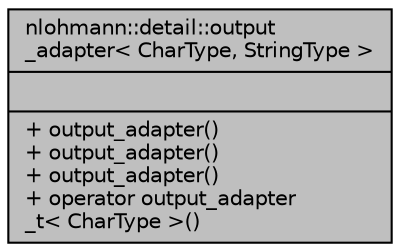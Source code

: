 digraph "nlohmann::detail::output_adapter&lt; CharType, StringType &gt;"
{
 // INTERACTIVE_SVG=YES
  bgcolor="transparent";
  edge [fontname="Helvetica",fontsize="10",labelfontname="Helvetica",labelfontsize="10"];
  node [fontname="Helvetica",fontsize="10",shape=record];
  Node1 [label="{nlohmann::detail::output\l_adapter\< CharType, StringType \>\n||+ output_adapter()\l+ output_adapter()\l+ output_adapter()\l+ operator output_adapter\l_t\< CharType \>()\l}",height=0.2,width=0.4,color="black", fillcolor="grey75", style="filled" fontcolor="black"];
}
